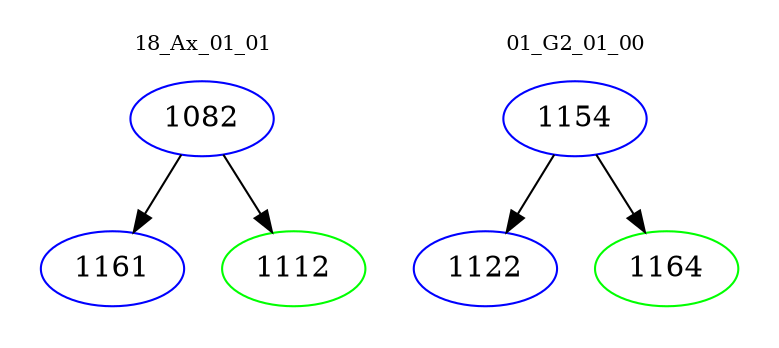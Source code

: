 digraph{
subgraph cluster_0 {
color = white
label = "18_Ax_01_01";
fontsize=10;
T0_1082 [label="1082", color="blue"]
T0_1082 -> T0_1161 [color="black"]
T0_1161 [label="1161", color="blue"]
T0_1082 -> T0_1112 [color="black"]
T0_1112 [label="1112", color="green"]
}
subgraph cluster_1 {
color = white
label = "01_G2_01_00";
fontsize=10;
T1_1154 [label="1154", color="blue"]
T1_1154 -> T1_1122 [color="black"]
T1_1122 [label="1122", color="blue"]
T1_1154 -> T1_1164 [color="black"]
T1_1164 [label="1164", color="green"]
}
}
